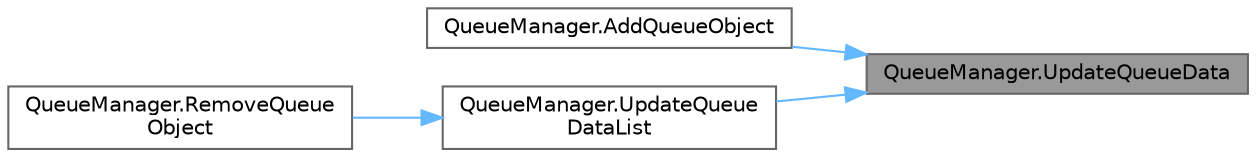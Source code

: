 digraph "QueueManager.UpdateQueueData"
{
 // LATEX_PDF_SIZE
  bgcolor="transparent";
  edge [fontname=Helvetica,fontsize=10,labelfontname=Helvetica,labelfontsize=10];
  node [fontname=Helvetica,fontsize=10,shape=box,height=0.2,width=0.4];
  rankdir="RL";
  Node1 [id="Node000001",label="QueueManager.UpdateQueueData",height=0.2,width=0.4,color="gray40", fillcolor="grey60", style="filled", fontcolor="black",tooltip=" "];
  Node1 -> Node2 [id="edge1_Node000001_Node000002",dir="back",color="steelblue1",style="solid",tooltip=" "];
  Node2 [id="Node000002",label="QueueManager.AddQueueObject",height=0.2,width=0.4,color="grey40", fillcolor="white", style="filled",URL="$class_queue_manager.html#a0a44a608b4f368624f6e1e9eb654cf15",tooltip="待ち列に引数オブジェクトを追加"];
  Node1 -> Node3 [id="edge2_Node000001_Node000003",dir="back",color="steelblue1",style="solid",tooltip=" "];
  Node3 [id="Node000003",label="QueueManager.UpdateQueue\lDataList",height=0.2,width=0.4,color="grey40", fillcolor="white", style="filled",URL="$class_queue_manager.html#aad4495a86ccae792abad7b660a4a6e2c",tooltip="目的地を計算する"];
  Node3 -> Node4 [id="edge3_Node000003_Node000004",dir="back",color="steelblue1",style="solid",tooltip=" "];
  Node4 [id="Node000004",label="QueueManager.RemoveQueue\lObject",height=0.2,width=0.4,color="grey40", fillcolor="white", style="filled",URL="$class_queue_manager.html#a25cab11ce87ae6678fe79c0709e5e1d1",tooltip="待ち列リストから引数オブジェクトを取り除く"];
}
